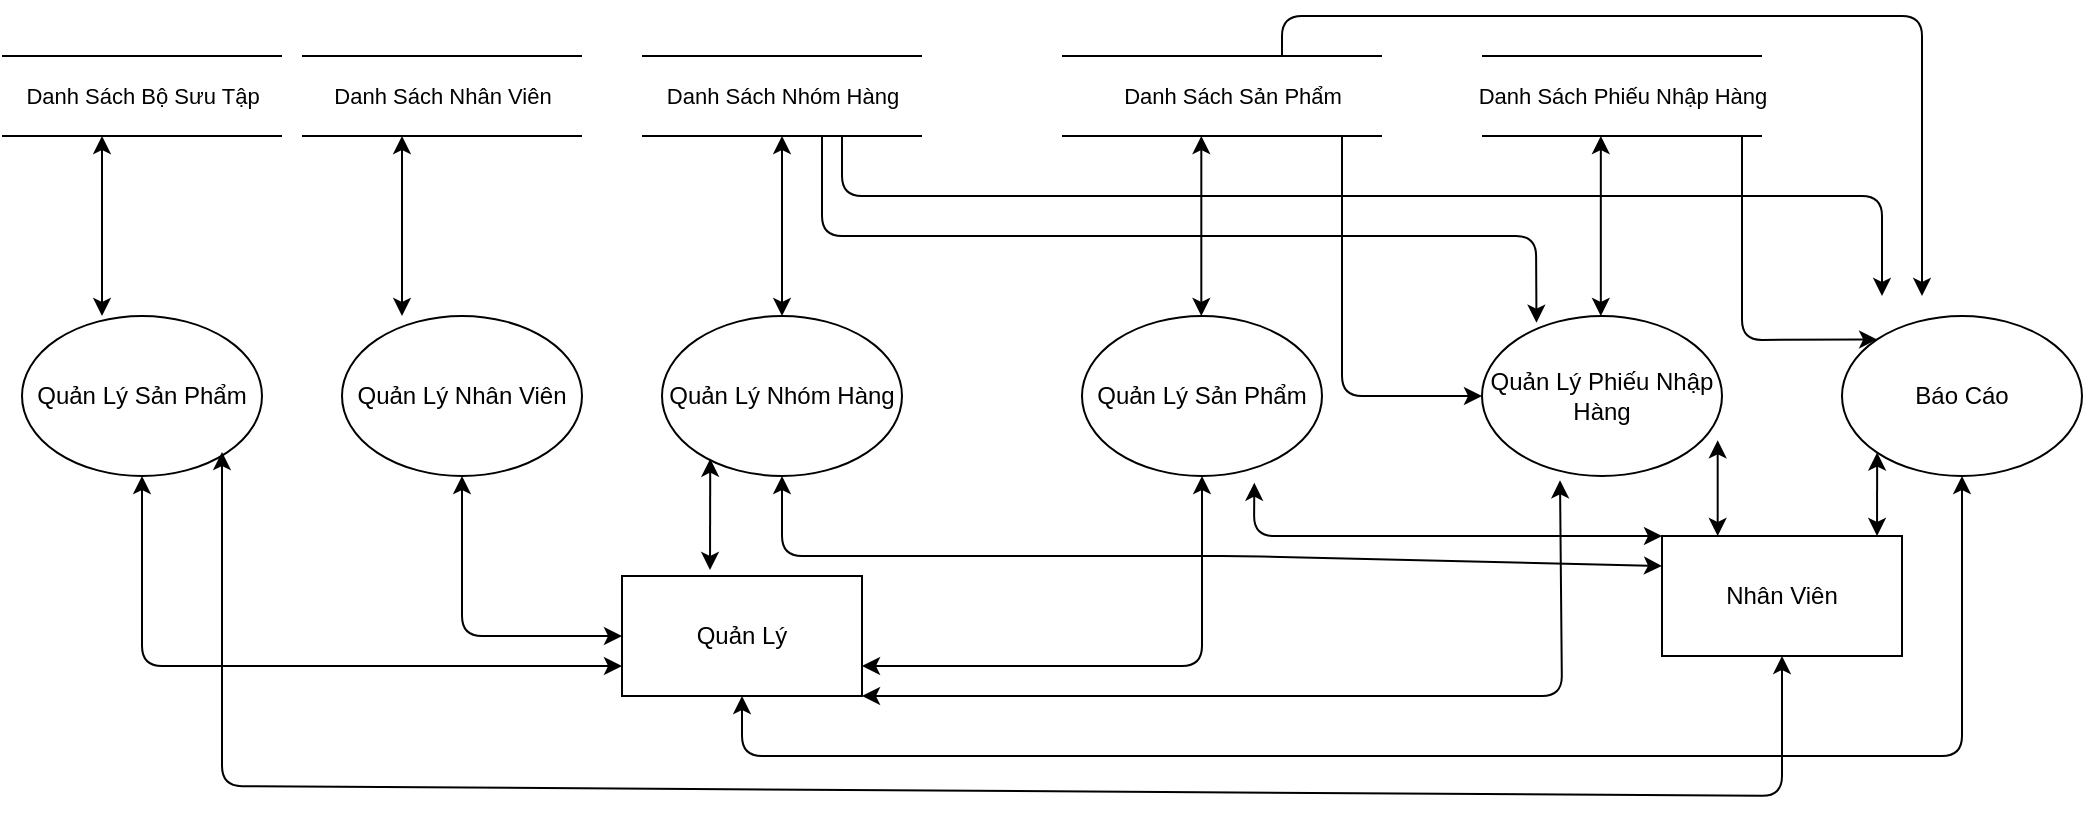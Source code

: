 <mxfile version="13.6.9" type="device"><diagram id="5tbQ07AIr4AsUqWxoySz" name="Page-1"><mxGraphModel dx="1467" dy="764" grid="1" gridSize="10" guides="1" tooltips="1" connect="1" arrows="1" fold="1" page="1" pageScale="1" pageWidth="827" pageHeight="1169" math="0" shadow="0"><root><mxCell id="0"/><mxCell id="1" parent="0"/><mxCell id="sc1iE1z-exCTsUj89_M_-1" value="Quản Lý Nhân Viên" style="ellipse;whiteSpace=wrap;html=1;" vertex="1" parent="1"><mxGeometry x="310" y="210" width="120" height="80" as="geometry"/></mxCell><mxCell id="sc1iE1z-exCTsUj89_M_-2" value="Quản Lý Nhóm Hàng" style="ellipse;whiteSpace=wrap;html=1;" vertex="1" parent="1"><mxGeometry x="470" y="210" width="120" height="80" as="geometry"/></mxCell><mxCell id="sc1iE1z-exCTsUj89_M_-3" value="Quản Lý Sản Phẩm" style="ellipse;whiteSpace=wrap;html=1;" vertex="1" parent="1"><mxGeometry x="680" y="210" width="120" height="80" as="geometry"/></mxCell><mxCell id="sc1iE1z-exCTsUj89_M_-4" value="Quản Lý Phiếu Nhập Hàng" style="ellipse;whiteSpace=wrap;html=1;" vertex="1" parent="1"><mxGeometry x="880" y="210" width="120" height="80" as="geometry"/></mxCell><mxCell id="sc1iE1z-exCTsUj89_M_-5" value="" style="endArrow=none;html=1;" edge="1" parent="1"><mxGeometry width="50" height="50" relative="1" as="geometry"><mxPoint x="460" y="80" as="sourcePoint"/><mxPoint x="600" y="80" as="targetPoint"/></mxGeometry></mxCell><mxCell id="sc1iE1z-exCTsUj89_M_-6" value="Danh Sách Nhóm Hàng" style="edgeLabel;html=1;align=center;verticalAlign=middle;resizable=0;points=[];" vertex="1" connectable="0" parent="sc1iE1z-exCTsUj89_M_-5"><mxGeometry x="0.443" y="-2" relative="1" as="geometry"><mxPoint x="-31" y="18" as="offset"/></mxGeometry></mxCell><mxCell id="sc1iE1z-exCTsUj89_M_-7" value="" style="endArrow=none;html=1;" edge="1" parent="1"><mxGeometry width="50" height="50" relative="1" as="geometry"><mxPoint x="460" y="120" as="sourcePoint"/><mxPoint x="600" y="120" as="targetPoint"/></mxGeometry></mxCell><mxCell id="sc1iE1z-exCTsUj89_M_-12" value="" style="endArrow=none;html=1;" edge="1" parent="1"><mxGeometry width="50" height="50" relative="1" as="geometry"><mxPoint x="880" y="80" as="sourcePoint"/><mxPoint x="1020" y="80" as="targetPoint"/></mxGeometry></mxCell><mxCell id="sc1iE1z-exCTsUj89_M_-13" value="Danh Sách Phiếu Nhập Hàng" style="edgeLabel;html=1;align=center;verticalAlign=middle;resizable=0;points=[];" vertex="1" connectable="0" parent="sc1iE1z-exCTsUj89_M_-12"><mxGeometry x="0.443" y="-2" relative="1" as="geometry"><mxPoint x="-31" y="18" as="offset"/></mxGeometry></mxCell><mxCell id="sc1iE1z-exCTsUj89_M_-14" value="" style="endArrow=none;html=1;" edge="1" parent="1"><mxGeometry width="50" height="50" relative="1" as="geometry"><mxPoint x="880" y="120" as="sourcePoint"/><mxPoint x="1020" y="120" as="targetPoint"/></mxGeometry></mxCell><mxCell id="sc1iE1z-exCTsUj89_M_-18" value="" style="endArrow=none;html=1;" edge="1" parent="1"><mxGeometry width="50" height="50" relative="1" as="geometry"><mxPoint x="670" y="80" as="sourcePoint"/><mxPoint x="830" y="80" as="targetPoint"/></mxGeometry></mxCell><mxCell id="sc1iE1z-exCTsUj89_M_-19" value="Danh Sách Sản Phẩm" style="edgeLabel;html=1;align=center;verticalAlign=middle;resizable=0;points=[];" vertex="1" connectable="0" parent="sc1iE1z-exCTsUj89_M_-18"><mxGeometry x="0.443" y="-2" relative="1" as="geometry"><mxPoint x="-31" y="18" as="offset"/></mxGeometry></mxCell><mxCell id="sc1iE1z-exCTsUj89_M_-20" value="" style="endArrow=none;html=1;" edge="1" parent="1"><mxGeometry width="50" height="50" relative="1" as="geometry"><mxPoint x="670" y="120" as="sourcePoint"/><mxPoint x="830" y="120" as="targetPoint"/></mxGeometry></mxCell><mxCell id="sc1iE1z-exCTsUj89_M_-24" value="" style="endArrow=none;html=1;" edge="1" parent="1"><mxGeometry width="50" height="50" relative="1" as="geometry"><mxPoint x="290" y="80" as="sourcePoint"/><mxPoint x="430" y="80" as="targetPoint"/></mxGeometry></mxCell><mxCell id="sc1iE1z-exCTsUj89_M_-25" value="Danh Sách Nhân Viên" style="edgeLabel;html=1;align=center;verticalAlign=middle;resizable=0;points=[];" vertex="1" connectable="0" parent="sc1iE1z-exCTsUj89_M_-24"><mxGeometry x="0.443" y="-2" relative="1" as="geometry"><mxPoint x="-31" y="18" as="offset"/></mxGeometry></mxCell><mxCell id="sc1iE1z-exCTsUj89_M_-26" value="" style="endArrow=none;html=1;" edge="1" parent="1"><mxGeometry width="50" height="50" relative="1" as="geometry"><mxPoint x="290" y="120" as="sourcePoint"/><mxPoint x="430" y="120" as="targetPoint"/></mxGeometry></mxCell><mxCell id="sc1iE1z-exCTsUj89_M_-30" value="Quản Lý" style="rounded=0;whiteSpace=wrap;html=1;" vertex="1" parent="1"><mxGeometry x="450" y="340" width="120" height="60" as="geometry"/></mxCell><mxCell id="sc1iE1z-exCTsUj89_M_-31" value="Nhân Viên" style="rounded=0;whiteSpace=wrap;html=1;" vertex="1" parent="1"><mxGeometry x="970" y="320" width="120" height="60" as="geometry"/></mxCell><mxCell id="sc1iE1z-exCTsUj89_M_-32" value="Báo Cáo" style="ellipse;whiteSpace=wrap;html=1;" vertex="1" parent="1"><mxGeometry x="1060" y="210" width="120" height="80" as="geometry"/></mxCell><mxCell id="sc1iE1z-exCTsUj89_M_-33" value="" style="endArrow=classic;startArrow=classic;html=1;" edge="1" parent="1"><mxGeometry width="50" height="50" relative="1" as="geometry"><mxPoint x="340" y="210" as="sourcePoint"/><mxPoint x="340" y="120" as="targetPoint"/></mxGeometry></mxCell><mxCell id="sc1iE1z-exCTsUj89_M_-34" value="" style="endArrow=classic;startArrow=classic;html=1;exitX=0.5;exitY=0;exitDx=0;exitDy=0;" edge="1" parent="1" source="sc1iE1z-exCTsUj89_M_-2"><mxGeometry width="50" height="50" relative="1" as="geometry"><mxPoint x="480" y="190" as="sourcePoint"/><mxPoint x="530" y="120" as="targetPoint"/></mxGeometry></mxCell><mxCell id="sc1iE1z-exCTsUj89_M_-35" value="" style="endArrow=classic;startArrow=classic;html=1;exitX=0.5;exitY=0;exitDx=0;exitDy=0;" edge="1" parent="1"><mxGeometry width="50" height="50" relative="1" as="geometry"><mxPoint x="739.66" y="210" as="sourcePoint"/><mxPoint x="739.66" y="120" as="targetPoint"/></mxGeometry></mxCell><mxCell id="sc1iE1z-exCTsUj89_M_-36" value="" style="endArrow=classic;startArrow=classic;html=1;exitX=0.5;exitY=0;exitDx=0;exitDy=0;" edge="1" parent="1"><mxGeometry width="50" height="50" relative="1" as="geometry"><mxPoint x="939.41" y="210" as="sourcePoint"/><mxPoint x="939.41" y="120" as="targetPoint"/></mxGeometry></mxCell><mxCell id="sc1iE1z-exCTsUj89_M_-37" value="" style="endArrow=classic;html=1;entryX=0;entryY=0;entryDx=0;entryDy=0;" edge="1" parent="1" target="sc1iE1z-exCTsUj89_M_-32"><mxGeometry width="50" height="50" relative="1" as="geometry"><mxPoint x="1010" y="120" as="sourcePoint"/><mxPoint x="1350" y="100" as="targetPoint"/><Array as="points"><mxPoint x="1010" y="222"/></Array></mxGeometry></mxCell><mxCell id="sc1iE1z-exCTsUj89_M_-38" value="" style="endArrow=classic;html=1;" edge="1" parent="1"><mxGeometry width="50" height="50" relative="1" as="geometry"><mxPoint x="780" y="80" as="sourcePoint"/><mxPoint x="1100" y="200" as="targetPoint"/><Array as="points"><mxPoint x="780" y="60"/><mxPoint x="1100" y="60"/></Array></mxGeometry></mxCell><mxCell id="sc1iE1z-exCTsUj89_M_-39" value="" style="endArrow=classic;html=1;" edge="1" parent="1" target="sc1iE1z-exCTsUj89_M_-4"><mxGeometry width="50" height="50" relative="1" as="geometry"><mxPoint x="810" y="120" as="sourcePoint"/><mxPoint x="880" y="130" as="targetPoint"/><Array as="points"><mxPoint x="810" y="250"/></Array></mxGeometry></mxCell><mxCell id="sc1iE1z-exCTsUj89_M_-40" value="" style="endArrow=classic;html=1;entryX=0.227;entryY=0.042;entryDx=0;entryDy=0;entryPerimeter=0;" edge="1" parent="1" target="sc1iE1z-exCTsUj89_M_-4"><mxGeometry width="50" height="50" relative="1" as="geometry"><mxPoint x="550" y="120" as="sourcePoint"/><mxPoint x="650" y="140" as="targetPoint"/><Array as="points"><mxPoint x="550" y="170"/><mxPoint x="907" y="170"/></Array></mxGeometry></mxCell><mxCell id="sc1iE1z-exCTsUj89_M_-41" value="" style="endArrow=classic;html=1;" edge="1" parent="1"><mxGeometry width="50" height="50" relative="1" as="geometry"><mxPoint x="560" y="120" as="sourcePoint"/><mxPoint x="1080" y="200" as="targetPoint"/><Array as="points"><mxPoint x="560" y="150"/><mxPoint x="1080" y="150"/></Array></mxGeometry></mxCell><mxCell id="sc1iE1z-exCTsUj89_M_-42" value="" style="endArrow=classic;startArrow=classic;html=1;exitX=1;exitY=1;exitDx=0;exitDy=0;entryX=0.325;entryY=1.027;entryDx=0;entryDy=0;entryPerimeter=0;" edge="1" parent="1" source="sc1iE1z-exCTsUj89_M_-30" target="sc1iE1z-exCTsUj89_M_-4"><mxGeometry width="50" height="50" relative="1" as="geometry"><mxPoint x="720" y="190" as="sourcePoint"/><mxPoint x="930" y="287" as="targetPoint"/><Array as="points"><mxPoint x="920" y="400"/></Array></mxGeometry></mxCell><mxCell id="sc1iE1z-exCTsUj89_M_-43" value="" style="endArrow=classic;startArrow=classic;html=1;exitX=0.5;exitY=1;exitDx=0;exitDy=0;entryX=0;entryY=0.5;entryDx=0;entryDy=0;" edge="1" parent="1" source="sc1iE1z-exCTsUj89_M_-1" target="sc1iE1z-exCTsUj89_M_-30"><mxGeometry width="50" height="50" relative="1" as="geometry"><mxPoint x="370" y="380" as="sourcePoint"/><mxPoint x="420" y="330" as="targetPoint"/><Array as="points"><mxPoint x="370" y="370"/></Array></mxGeometry></mxCell><mxCell id="sc1iE1z-exCTsUj89_M_-44" value="" style="endArrow=classic;startArrow=classic;html=1;entryX=0.201;entryY=0.892;entryDx=0;entryDy=0;entryPerimeter=0;" edge="1" parent="1" target="sc1iE1z-exCTsUj89_M_-2"><mxGeometry width="50" height="50" relative="1" as="geometry"><mxPoint x="494" y="337" as="sourcePoint"/><mxPoint x="510" y="280" as="targetPoint"/></mxGeometry></mxCell><mxCell id="sc1iE1z-exCTsUj89_M_-45" value="" style="endArrow=classic;startArrow=classic;html=1;entryX=0.5;entryY=1;entryDx=0;entryDy=0;exitX=1;exitY=0.75;exitDx=0;exitDy=0;" edge="1" parent="1" source="sc1iE1z-exCTsUj89_M_-30" target="sc1iE1z-exCTsUj89_M_-3"><mxGeometry width="50" height="50" relative="1" as="geometry"><mxPoint x="630" y="370" as="sourcePoint"/><mxPoint x="680" y="320" as="targetPoint"/><Array as="points"><mxPoint x="740" y="385"/></Array></mxGeometry></mxCell><mxCell id="sc1iE1z-exCTsUj89_M_-46" value="" style="endArrow=classic;startArrow=classic;html=1;fontStyle=1;entryX=0.5;entryY=1;entryDx=0;entryDy=0;exitX=0.5;exitY=1;exitDx=0;exitDy=0;" edge="1" parent="1" source="sc1iE1z-exCTsUj89_M_-30" target="sc1iE1z-exCTsUj89_M_-32"><mxGeometry width="50" height="50" relative="1" as="geometry"><mxPoint x="570" y="420" as="sourcePoint"/><mxPoint x="749.66" y="130" as="targetPoint"/><Array as="points"><mxPoint x="510" y="430"/><mxPoint x="1120" y="430"/></Array></mxGeometry></mxCell><mxCell id="sc1iE1z-exCTsUj89_M_-47" value="" style="endArrow=classic;startArrow=classic;html=1;entryX=0;entryY=0.25;entryDx=0;entryDy=0;" edge="1" parent="1" source="sc1iE1z-exCTsUj89_M_-2" target="sc1iE1z-exCTsUj89_M_-31"><mxGeometry width="50" height="50" relative="1" as="geometry"><mxPoint x="820" y="360" as="sourcePoint"/><mxPoint x="870" y="310" as="targetPoint"/><Array as="points"><mxPoint x="530" y="330"/><mxPoint x="760" y="330"/></Array></mxGeometry></mxCell><mxCell id="sc1iE1z-exCTsUj89_M_-48" value="" style="endArrow=classic;startArrow=classic;html=1;entryX=0;entryY=1;entryDx=0;entryDy=0;exitX=0.896;exitY=0;exitDx=0;exitDy=0;exitPerimeter=0;" edge="1" parent="1" source="sc1iE1z-exCTsUj89_M_-31" target="sc1iE1z-exCTsUj89_M_-32"><mxGeometry width="50" height="50" relative="1" as="geometry"><mxPoint x="1050" y="340" as="sourcePoint"/><mxPoint x="1100" y="290" as="targetPoint"/></mxGeometry></mxCell><mxCell id="sc1iE1z-exCTsUj89_M_-49" value="" style="endArrow=classic;startArrow=classic;html=1;entryX=0.982;entryY=0.777;entryDx=0;entryDy=0;entryPerimeter=0;exitX=0.232;exitY=0;exitDx=0;exitDy=0;exitPerimeter=0;" edge="1" parent="1" source="sc1iE1z-exCTsUj89_M_-31" target="sc1iE1z-exCTsUj89_M_-4"><mxGeometry width="50" height="50" relative="1" as="geometry"><mxPoint x="980" y="330" as="sourcePoint"/><mxPoint x="1030" y="280" as="targetPoint"/></mxGeometry></mxCell><mxCell id="sc1iE1z-exCTsUj89_M_-50" value="" style="endArrow=classic;startArrow=classic;html=1;entryX=0.718;entryY=1.042;entryDx=0;entryDy=0;entryPerimeter=0;exitX=0;exitY=0;exitDx=0;exitDy=0;" edge="1" parent="1" source="sc1iE1z-exCTsUj89_M_-31" target="sc1iE1z-exCTsUj89_M_-3"><mxGeometry width="50" height="50" relative="1" as="geometry"><mxPoint x="750" y="340" as="sourcePoint"/><mxPoint x="800" y="290" as="targetPoint"/><Array as="points"><mxPoint x="766" y="320"/></Array></mxGeometry></mxCell><mxCell id="sc1iE1z-exCTsUj89_M_-51" value="Quản Lý Sản Phẩm" style="ellipse;whiteSpace=wrap;html=1;" vertex="1" parent="1"><mxGeometry x="150" y="210" width="120" height="80" as="geometry"/></mxCell><mxCell id="sc1iE1z-exCTsUj89_M_-52" value="" style="endArrow=none;html=1;" edge="1" parent="1"><mxGeometry width="50" height="50" relative="1" as="geometry"><mxPoint x="140" y="80" as="sourcePoint"/><mxPoint x="280" y="80" as="targetPoint"/></mxGeometry></mxCell><mxCell id="sc1iE1z-exCTsUj89_M_-53" value="Danh Sách Bộ Sưu Tập" style="edgeLabel;html=1;align=center;verticalAlign=middle;resizable=0;points=[];" vertex="1" connectable="0" parent="sc1iE1z-exCTsUj89_M_-52"><mxGeometry x="0.443" y="-2" relative="1" as="geometry"><mxPoint x="-31" y="18" as="offset"/></mxGeometry></mxCell><mxCell id="sc1iE1z-exCTsUj89_M_-54" value="" style="endArrow=none;html=1;" edge="1" parent="1"><mxGeometry width="50" height="50" relative="1" as="geometry"><mxPoint x="140" y="120" as="sourcePoint"/><mxPoint x="280" y="120" as="targetPoint"/></mxGeometry></mxCell><mxCell id="sc1iE1z-exCTsUj89_M_-55" value="" style="endArrow=classic;startArrow=classic;html=1;" edge="1" parent="1"><mxGeometry width="50" height="50" relative="1" as="geometry"><mxPoint x="190" y="210" as="sourcePoint"/><mxPoint x="190" y="120" as="targetPoint"/></mxGeometry></mxCell><mxCell id="sc1iE1z-exCTsUj89_M_-56" value="" style="endArrow=classic;startArrow=classic;html=1;exitX=0.5;exitY=1;exitDx=0;exitDy=0;entryX=0;entryY=0.75;entryDx=0;entryDy=0;" edge="1" parent="1" target="sc1iE1z-exCTsUj89_M_-30"><mxGeometry width="50" height="50" relative="1" as="geometry"><mxPoint x="210" y="290" as="sourcePoint"/><mxPoint x="290" y="370" as="targetPoint"/><Array as="points"><mxPoint x="210" y="385"/></Array></mxGeometry></mxCell><mxCell id="sc1iE1z-exCTsUj89_M_-57" value="" style="endArrow=classic;startArrow=classic;html=1;entryX=0.5;entryY=1;entryDx=0;entryDy=0;" edge="1" parent="1" target="sc1iE1z-exCTsUj89_M_-31"><mxGeometry width="50" height="50" relative="1" as="geometry"><mxPoint x="250" y="278" as="sourcePoint"/><mxPoint x="490" y="445" as="targetPoint"/><Array as="points"><mxPoint x="250" y="445"/><mxPoint x="1030" y="450"/></Array></mxGeometry></mxCell></root></mxGraphModel></diagram></mxfile>